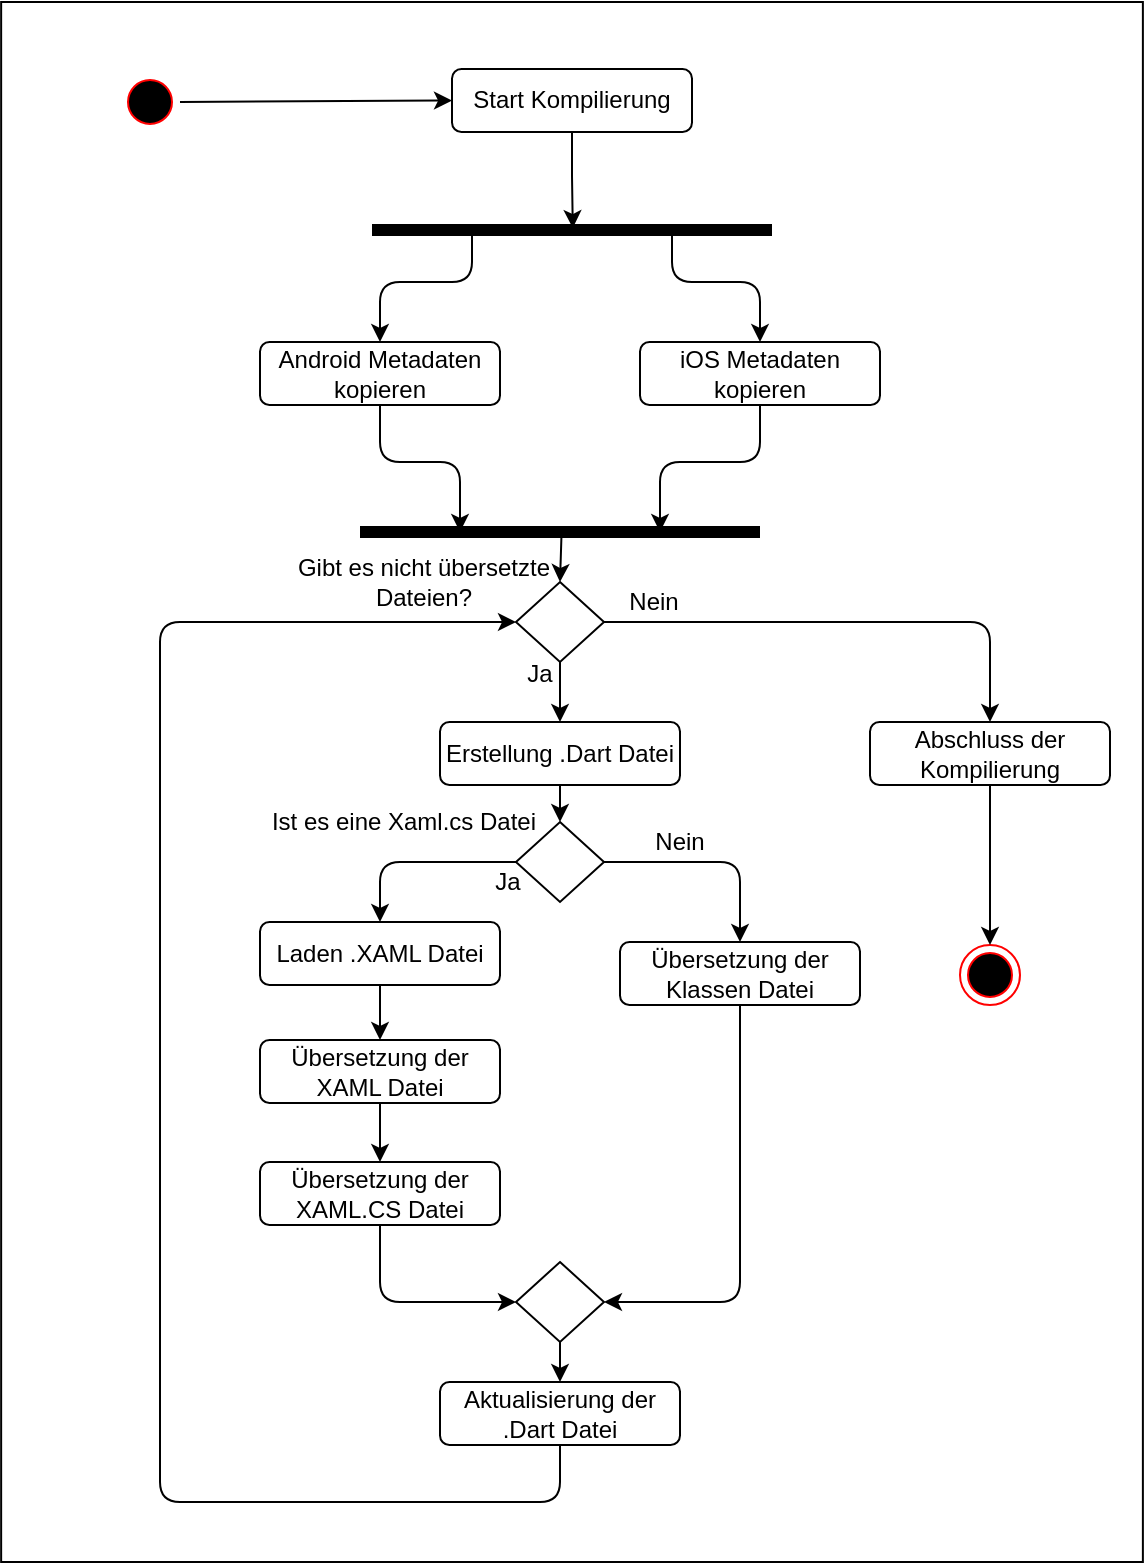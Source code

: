<mxfile version="14.5.6" type="device"><diagram id="jnCS5QigvmQVHxWYShlY" name="Page-1"><mxGraphModel dx="2990" dy="1295" grid="1" gridSize="10" guides="1" tooltips="1" connect="1" arrows="1" fold="1" page="1" pageScale="1" pageWidth="827" pageHeight="1169" math="0" shadow="0"><root><mxCell id="0"/><mxCell id="1" parent="0"/><mxCell id="bwa2K62VyDGJnV_2e-_V-2" value="" style="whiteSpace=wrap;html=1;" vertex="1" parent="1"><mxGeometry x="-759.43" y="50" width="570.87" height="780" as="geometry"/></mxCell><mxCell id="bwa2K62VyDGJnV_2e-_V-3" value="" style="ellipse;html=1;shape=startState;fillColor=#000000;strokeColor=#ff0000;" vertex="1" parent="1"><mxGeometry x="-700" y="85" width="30" height="30" as="geometry"/></mxCell><mxCell id="bwa2K62VyDGJnV_2e-_V-5" value="" style="ellipse;html=1;shape=endState;fillColor=#000000;strokeColor=#ff0000;" vertex="1" parent="1"><mxGeometry x="-280" y="521.5" width="30" height="30" as="geometry"/></mxCell><mxCell id="bwa2K62VyDGJnV_2e-_V-8" value="" style="shape=line;html=1;strokeWidth=6;" vertex="1" parent="1"><mxGeometry x="-574" y="159" width="200" height="10" as="geometry"/></mxCell><mxCell id="bwa2K62VyDGJnV_2e-_V-11" value="Android Metadaten kopieren" style="rounded=1;whiteSpace=wrap;html=1;" vertex="1" parent="1"><mxGeometry x="-630" y="220" width="120" height="31.496" as="geometry"/></mxCell><mxCell id="bwa2K62VyDGJnV_2e-_V-12" value="iOS Metadaten&lt;br&gt;kopieren" style="rounded=1;whiteSpace=wrap;html=1;" vertex="1" parent="1"><mxGeometry x="-440" y="220" width="120" height="31.496" as="geometry"/></mxCell><mxCell id="bwa2K62VyDGJnV_2e-_V-14" value="" style="endArrow=classic;html=1;exitX=0.25;exitY=0.5;exitDx=0;exitDy=0;exitPerimeter=0;entryX=0.5;entryY=0;entryDx=0;entryDy=0;" edge="1" parent="1" source="bwa2K62VyDGJnV_2e-_V-8" target="bwa2K62VyDGJnV_2e-_V-11"><mxGeometry width="50" height="50" relative="1" as="geometry"><mxPoint x="-640" y="380" as="sourcePoint"/><mxPoint x="-590" y="330" as="targetPoint"/><Array as="points"><mxPoint x="-524" y="190"/><mxPoint x="-570" y="190"/></Array></mxGeometry></mxCell><mxCell id="bwa2K62VyDGJnV_2e-_V-15" value="" style="endArrow=classic;html=1;exitX=0.75;exitY=0.5;exitDx=0;exitDy=0;exitPerimeter=0;entryX=0.5;entryY=0;entryDx=0;entryDy=0;" edge="1" parent="1" source="bwa2K62VyDGJnV_2e-_V-8" target="bwa2K62VyDGJnV_2e-_V-12"><mxGeometry width="50" height="50" relative="1" as="geometry"><mxPoint x="-380" y="520" as="sourcePoint"/><mxPoint x="-330" y="470" as="targetPoint"/><Array as="points"><mxPoint x="-424" y="190"/><mxPoint x="-380" y="190"/></Array></mxGeometry></mxCell><mxCell id="bwa2K62VyDGJnV_2e-_V-19" style="edgeStyle=orthogonalEdgeStyle;rounded=0;orthogonalLoop=1;jettySize=auto;html=1;entryX=0.502;entryY=0.4;entryDx=0;entryDy=0;entryPerimeter=0;" edge="1" parent="1" source="bwa2K62VyDGJnV_2e-_V-17" target="bwa2K62VyDGJnV_2e-_V-8"><mxGeometry relative="1" as="geometry"/></mxCell><mxCell id="bwa2K62VyDGJnV_2e-_V-17" value="Start Kompilierung" style="rounded=1;whiteSpace=wrap;html=1;" vertex="1" parent="1"><mxGeometry x="-534" y="83.5" width="120" height="31.496" as="geometry"/></mxCell><mxCell id="bwa2K62VyDGJnV_2e-_V-18" value="" style="endArrow=classic;html=1;exitX=1;exitY=0.5;exitDx=0;exitDy=0;entryX=0;entryY=0.5;entryDx=0;entryDy=0;" edge="1" parent="1" source="bwa2K62VyDGJnV_2e-_V-3" target="bwa2K62VyDGJnV_2e-_V-17"><mxGeometry width="50" height="50" relative="1" as="geometry"><mxPoint x="-670" y="190" as="sourcePoint"/><mxPoint x="-620" y="140" as="targetPoint"/></mxGeometry></mxCell><mxCell id="bwa2K62VyDGJnV_2e-_V-20" value="" style="shape=line;html=1;strokeWidth=6;" vertex="1" parent="1"><mxGeometry x="-580" y="310" width="200" height="10" as="geometry"/></mxCell><mxCell id="bwa2K62VyDGJnV_2e-_V-21" value="" style="endArrow=classic;html=1;exitX=0.5;exitY=1;exitDx=0;exitDy=0;entryX=0.25;entryY=0.5;entryDx=0;entryDy=0;entryPerimeter=0;" edge="1" parent="1" source="bwa2K62VyDGJnV_2e-_V-11" target="bwa2K62VyDGJnV_2e-_V-20"><mxGeometry width="50" height="50" relative="1" as="geometry"><mxPoint x="-590" y="310" as="sourcePoint"/><mxPoint x="-540" y="260" as="targetPoint"/><Array as="points"><mxPoint x="-570" y="280"/><mxPoint x="-530" y="280"/></Array></mxGeometry></mxCell><mxCell id="bwa2K62VyDGJnV_2e-_V-22" value="" style="endArrow=classic;html=1;exitX=0.5;exitY=1;exitDx=0;exitDy=0;entryX=0.75;entryY=0.5;entryDx=0;entryDy=0;entryPerimeter=0;" edge="1" parent="1" source="bwa2K62VyDGJnV_2e-_V-12" target="bwa2K62VyDGJnV_2e-_V-20"><mxGeometry width="50" height="50" relative="1" as="geometry"><mxPoint x="-430" y="330" as="sourcePoint"/><mxPoint x="-380" y="280" as="targetPoint"/><Array as="points"><mxPoint x="-380" y="280"/><mxPoint x="-430" y="280"/></Array></mxGeometry></mxCell><mxCell id="bwa2K62VyDGJnV_2e-_V-26" value="" style="rhombus;whiteSpace=wrap;html=1;strokeColor=#000000;" vertex="1" parent="1"><mxGeometry x="-502" y="340" width="44" height="40" as="geometry"/></mxCell><mxCell id="bwa2K62VyDGJnV_2e-_V-29" value="Gibt es nicht übersetzte Dateien?" style="text;html=1;strokeColor=none;fillColor=none;align=center;verticalAlign=middle;whiteSpace=wrap;rounded=0;" vertex="1" parent="1"><mxGeometry x="-620" y="330" width="144" height="20" as="geometry"/></mxCell><mxCell id="bwa2K62VyDGJnV_2e-_V-30" value="" style="endArrow=none;html=1;exitX=0.5;exitY=0;exitDx=0;exitDy=0;entryX=0.504;entryY=0.47;entryDx=0;entryDy=0;entryPerimeter=0;startArrow=classic;startFill=1;endFill=0;" edge="1" parent="1" source="bwa2K62VyDGJnV_2e-_V-26" target="bwa2K62VyDGJnV_2e-_V-20"><mxGeometry width="50" height="50" relative="1" as="geometry"><mxPoint x="-940" y="420" as="sourcePoint"/><mxPoint x="-477" y="317" as="targetPoint"/></mxGeometry></mxCell><mxCell id="bwa2K62VyDGJnV_2e-_V-31" value="Nein" style="text;html=1;strokeColor=none;fillColor=none;align=center;verticalAlign=middle;whiteSpace=wrap;rounded=0;" vertex="1" parent="1"><mxGeometry x="-453" y="340" width="40" height="20" as="geometry"/></mxCell><mxCell id="bwa2K62VyDGJnV_2e-_V-32" value="Ja" style="text;html=1;strokeColor=none;fillColor=none;align=center;verticalAlign=middle;whiteSpace=wrap;rounded=0;" vertex="1" parent="1"><mxGeometry x="-510" y="376" width="40" height="20" as="geometry"/></mxCell><mxCell id="bwa2K62VyDGJnV_2e-_V-33" value="" style="endArrow=classic;html=1;exitX=0.5;exitY=1;exitDx=0;exitDy=0;entryX=0.5;entryY=0;entryDx=0;entryDy=0;" edge="1" parent="1" source="bwa2K62VyDGJnV_2e-_V-26" target="bwa2K62VyDGJnV_2e-_V-37"><mxGeometry width="50" height="50" relative="1" as="geometry"><mxPoint x="-850" y="430" as="sourcePoint"/><mxPoint x="-480" y="410" as="targetPoint"/></mxGeometry></mxCell><mxCell id="bwa2K62VyDGJnV_2e-_V-37" value="Erstellung .Dart Datei" style="rounded=1;whiteSpace=wrap;html=1;" vertex="1" parent="1"><mxGeometry x="-540" y="410" width="120" height="31.496" as="geometry"/></mxCell><mxCell id="bwa2K62VyDGJnV_2e-_V-38" value="Laden .XAML Datei" style="rounded=1;whiteSpace=wrap;html=1;" vertex="1" parent="1"><mxGeometry x="-630" y="510" width="120" height="31.496" as="geometry"/></mxCell><mxCell id="bwa2K62VyDGJnV_2e-_V-40" value="Übersetzung der XAML Datei" style="rounded=1;whiteSpace=wrap;html=1;" vertex="1" parent="1"><mxGeometry x="-630" y="569" width="120" height="31.496" as="geometry"/></mxCell><mxCell id="bwa2K62VyDGJnV_2e-_V-41" value="" style="endArrow=classic;html=1;exitX=0.5;exitY=1;exitDx=0;exitDy=0;entryX=0.5;entryY=0;entryDx=0;entryDy=0;" edge="1" parent="1" source="bwa2K62VyDGJnV_2e-_V-38" target="bwa2K62VyDGJnV_2e-_V-40"><mxGeometry width="50" height="50" relative="1" as="geometry"><mxPoint x="-900" y="570" as="sourcePoint"/><mxPoint x="-850" y="520" as="targetPoint"/></mxGeometry></mxCell><mxCell id="bwa2K62VyDGJnV_2e-_V-43" value="Übersetzung der Klassen Datei" style="rounded=1;whiteSpace=wrap;html=1;" vertex="1" parent="1"><mxGeometry x="-450" y="520" width="120" height="31.496" as="geometry"/></mxCell><mxCell id="bwa2K62VyDGJnV_2e-_V-45" value="" style="rhombus;whiteSpace=wrap;html=1;strokeColor=#000000;" vertex="1" parent="1"><mxGeometry x="-502" y="460" width="44" height="40" as="geometry"/></mxCell><mxCell id="bwa2K62VyDGJnV_2e-_V-46" value="Ist es eine Xaml.cs Datei" style="text;html=1;strokeColor=none;fillColor=none;align=center;verticalAlign=middle;whiteSpace=wrap;rounded=0;" vertex="1" parent="1"><mxGeometry x="-630" y="450" width="144" height="20" as="geometry"/></mxCell><mxCell id="bwa2K62VyDGJnV_2e-_V-47" value="" style="endArrow=classic;html=1;entryX=0.5;entryY=0;entryDx=0;entryDy=0;exitX=1;exitY=0.5;exitDx=0;exitDy=0;" edge="1" parent="1" source="bwa2K62VyDGJnV_2e-_V-45" target="bwa2K62VyDGJnV_2e-_V-43"><mxGeometry width="50" height="50" relative="1" as="geometry"><mxPoint x="-970" y="500" as="sourcePoint"/><mxPoint x="-920" y="450" as="targetPoint"/><Array as="points"><mxPoint x="-390" y="480"/></Array></mxGeometry></mxCell><mxCell id="bwa2K62VyDGJnV_2e-_V-48" value="" style="endArrow=classic;html=1;entryX=0.5;entryY=0;entryDx=0;entryDy=0;exitX=0;exitY=0.5;exitDx=0;exitDy=0;" edge="1" parent="1" source="bwa2K62VyDGJnV_2e-_V-45" target="bwa2K62VyDGJnV_2e-_V-38"><mxGeometry width="50" height="50" relative="1" as="geometry"><mxPoint x="-930" y="530" as="sourcePoint"/><mxPoint x="-880" y="480" as="targetPoint"/><Array as="points"><mxPoint x="-570" y="480"/></Array></mxGeometry></mxCell><mxCell id="bwa2K62VyDGJnV_2e-_V-49" value="Ja" style="text;html=1;strokeColor=none;fillColor=none;align=center;verticalAlign=middle;whiteSpace=wrap;rounded=0;" vertex="1" parent="1"><mxGeometry x="-526" y="480" width="40" height="20" as="geometry"/></mxCell><mxCell id="bwa2K62VyDGJnV_2e-_V-50" value="Nein" style="text;html=1;strokeColor=none;fillColor=none;align=center;verticalAlign=middle;whiteSpace=wrap;rounded=0;" vertex="1" parent="1"><mxGeometry x="-440" y="460" width="40" height="20" as="geometry"/></mxCell><mxCell id="bwa2K62VyDGJnV_2e-_V-52" value="" style="endArrow=classic;html=1;entryX=0.5;entryY=0;entryDx=0;entryDy=0;exitX=0.5;exitY=1;exitDx=0;exitDy=0;" edge="1" parent="1" source="bwa2K62VyDGJnV_2e-_V-37" target="bwa2K62VyDGJnV_2e-_V-45"><mxGeometry width="50" height="50" relative="1" as="geometry"><mxPoint x="-1010" y="430" as="sourcePoint"/><mxPoint x="-960" y="380" as="targetPoint"/></mxGeometry></mxCell><mxCell id="bwa2K62VyDGJnV_2e-_V-53" value="Übersetzung der XAML.CS Datei" style="rounded=1;whiteSpace=wrap;html=1;" vertex="1" parent="1"><mxGeometry x="-630" y="630" width="120" height="31.496" as="geometry"/></mxCell><mxCell id="bwa2K62VyDGJnV_2e-_V-54" value="" style="endArrow=classic;html=1;exitX=0.5;exitY=1;exitDx=0;exitDy=0;entryX=0.5;entryY=0;entryDx=0;entryDy=0;" edge="1" parent="1" source="bwa2K62VyDGJnV_2e-_V-40" target="bwa2K62VyDGJnV_2e-_V-53"><mxGeometry width="50" height="50" relative="1" as="geometry"><mxPoint x="-580" y="780" as="sourcePoint"/><mxPoint x="-530" y="730" as="targetPoint"/></mxGeometry></mxCell><mxCell id="bwa2K62VyDGJnV_2e-_V-55" value="" style="rhombus;whiteSpace=wrap;html=1;strokeColor=#000000;" vertex="1" parent="1"><mxGeometry x="-502" y="680" width="44" height="40" as="geometry"/></mxCell><mxCell id="bwa2K62VyDGJnV_2e-_V-56" value="" style="endArrow=classic;html=1;entryX=0;entryY=0.5;entryDx=0;entryDy=0;exitX=0.5;exitY=1;exitDx=0;exitDy=0;" edge="1" parent="1" source="bwa2K62VyDGJnV_2e-_V-53" target="bwa2K62VyDGJnV_2e-_V-55"><mxGeometry width="50" height="50" relative="1" as="geometry"><mxPoint x="-590" y="740" as="sourcePoint"/><mxPoint x="-540" y="690" as="targetPoint"/><Array as="points"><mxPoint x="-570" y="700"/></Array></mxGeometry></mxCell><mxCell id="bwa2K62VyDGJnV_2e-_V-57" value="" style="endArrow=classic;html=1;exitX=0.5;exitY=1;exitDx=0;exitDy=0;entryX=1;entryY=0.5;entryDx=0;entryDy=0;" edge="1" parent="1" source="bwa2K62VyDGJnV_2e-_V-43" target="bwa2K62VyDGJnV_2e-_V-55"><mxGeometry width="50" height="50" relative="1" as="geometry"><mxPoint x="-410" y="700" as="sourcePoint"/><mxPoint x="-360" y="650" as="targetPoint"/><Array as="points"><mxPoint x="-390" y="700"/></Array></mxGeometry></mxCell><mxCell id="bwa2K62VyDGJnV_2e-_V-59" value="Aktualisierung der .Dart Datei" style="rounded=1;whiteSpace=wrap;html=1;" vertex="1" parent="1"><mxGeometry x="-540" y="740" width="120" height="31.496" as="geometry"/></mxCell><mxCell id="bwa2K62VyDGJnV_2e-_V-60" value="" style="endArrow=classic;html=1;exitX=0.5;exitY=1;exitDx=0;exitDy=0;entryX=0.5;entryY=0;entryDx=0;entryDy=0;" edge="1" parent="1" source="bwa2K62VyDGJnV_2e-_V-55" target="bwa2K62VyDGJnV_2e-_V-59"><mxGeometry width="50" height="50" relative="1" as="geometry"><mxPoint x="-620" y="910" as="sourcePoint"/><mxPoint x="-570" y="860" as="targetPoint"/></mxGeometry></mxCell><mxCell id="bwa2K62VyDGJnV_2e-_V-61" value="" style="endArrow=classic;html=1;exitX=0.5;exitY=1;exitDx=0;exitDy=0;entryX=0;entryY=0.5;entryDx=0;entryDy=0;" edge="1" parent="1" source="bwa2K62VyDGJnV_2e-_V-59" target="bwa2K62VyDGJnV_2e-_V-26"><mxGeometry width="50" height="50" relative="1" as="geometry"><mxPoint x="-570" y="810" as="sourcePoint"/><mxPoint x="-520" y="760" as="targetPoint"/><Array as="points"><mxPoint x="-480" y="800"/><mxPoint x="-680" y="800"/><mxPoint x="-680" y="360"/></Array></mxGeometry></mxCell><mxCell id="bwa2K62VyDGJnV_2e-_V-62" value="Abschluss der Kompilierung" style="rounded=1;whiteSpace=wrap;html=1;" vertex="1" parent="1"><mxGeometry x="-325" y="410" width="120" height="31.496" as="geometry"/></mxCell><mxCell id="bwa2K62VyDGJnV_2e-_V-63" value="" style="endArrow=classic;html=1;entryX=0.5;entryY=0;entryDx=0;entryDy=0;exitX=1;exitY=0.5;exitDx=0;exitDy=0;" edge="1" parent="1" source="bwa2K62VyDGJnV_2e-_V-26" target="bwa2K62VyDGJnV_2e-_V-62"><mxGeometry width="50" height="50" relative="1" as="geometry"><mxPoint x="-930" y="450" as="sourcePoint"/><mxPoint x="-880" y="400" as="targetPoint"/><Array as="points"><mxPoint x="-265" y="360"/></Array></mxGeometry></mxCell><mxCell id="bwa2K62VyDGJnV_2e-_V-64" value="" style="endArrow=classic;html=1;entryX=0.5;entryY=0;entryDx=0;entryDy=0;exitX=0.5;exitY=1;exitDx=0;exitDy=0;" edge="1" parent="1" source="bwa2K62VyDGJnV_2e-_V-62" target="bwa2K62VyDGJnV_2e-_V-5"><mxGeometry width="50" height="50" relative="1" as="geometry"><mxPoint x="-920" y="430" as="sourcePoint"/><mxPoint x="-870" y="380" as="targetPoint"/></mxGeometry></mxCell></root></mxGraphModel></diagram></mxfile>